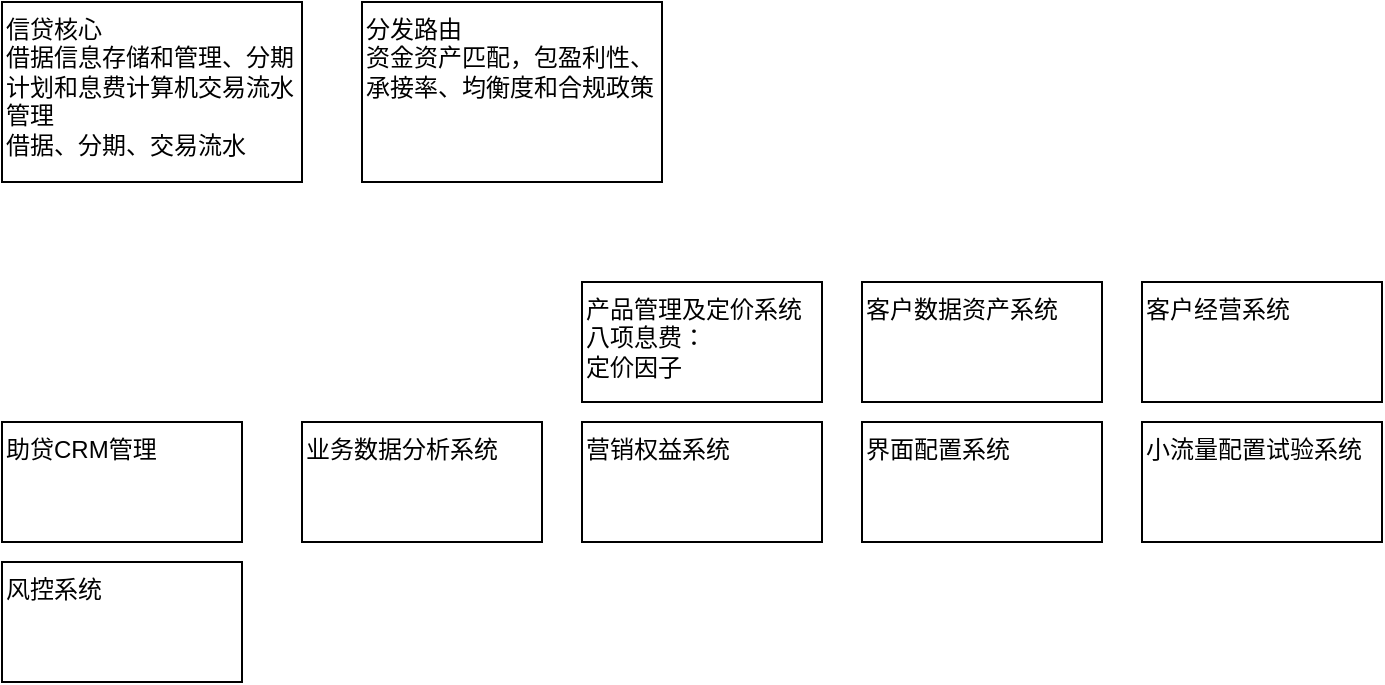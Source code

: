 <mxfile version="21.7.2" type="github">
  <diagram name="Page-1" id="edf60f1a-56cd-e834-aa8a-f176f3a09ee4">
    <mxGraphModel dx="844" dy="733" grid="1" gridSize="10" guides="1" tooltips="1" connect="1" arrows="1" fold="1" page="1" pageScale="1" pageWidth="1100" pageHeight="850" background="none" math="0" shadow="0">
      <root>
        <mxCell id="0" />
        <mxCell id="1" parent="0" />
        <mxCell id="ctV-6dknb3ha7PF7_fPe-1" value="信贷核心&lt;br&gt;借据信息存储和管理、分期计划和息费计算机交易流水管理&lt;br&gt;借据、分期、交易流水" style="rounded=0;whiteSpace=wrap;html=1;verticalAlign=top;align=left;" vertex="1" parent="1">
          <mxGeometry x="90" y="60" width="150" height="90" as="geometry" />
        </mxCell>
        <mxCell id="ctV-6dknb3ha7PF7_fPe-2" value="分发路由&lt;br&gt;资金资产匹配，包盈利性、承接率、均衡度和合规政策" style="rounded=0;whiteSpace=wrap;html=1;verticalAlign=top;align=left;" vertex="1" parent="1">
          <mxGeometry x="270" y="60" width="150" height="90" as="geometry" />
        </mxCell>
        <mxCell id="ctV-6dknb3ha7PF7_fPe-3" value="产品管理及定价系统&lt;br&gt;八项息费：&lt;br&gt;定价因子" style="rounded=0;whiteSpace=wrap;html=1;verticalAlign=top;align=left;" vertex="1" parent="1">
          <mxGeometry x="380" y="200" width="120" height="60" as="geometry" />
        </mxCell>
        <mxCell id="ctV-6dknb3ha7PF7_fPe-4" value="客户经营系统" style="rounded=0;whiteSpace=wrap;html=1;verticalAlign=top;align=left;" vertex="1" parent="1">
          <mxGeometry x="660" y="200" width="120" height="60" as="geometry" />
        </mxCell>
        <mxCell id="ctV-6dknb3ha7PF7_fPe-5" value="客户数据资产系统" style="rounded=0;whiteSpace=wrap;html=1;verticalAlign=top;align=left;" vertex="1" parent="1">
          <mxGeometry x="520" y="200" width="120" height="60" as="geometry" />
        </mxCell>
        <mxCell id="ctV-6dknb3ha7PF7_fPe-6" value="业务数据分析系统" style="rounded=0;whiteSpace=wrap;html=1;verticalAlign=top;align=left;" vertex="1" parent="1">
          <mxGeometry x="240" y="270" width="120" height="60" as="geometry" />
        </mxCell>
        <mxCell id="ctV-6dknb3ha7PF7_fPe-7" value="营销权益系统" style="rounded=0;whiteSpace=wrap;html=1;verticalAlign=top;align=left;" vertex="1" parent="1">
          <mxGeometry x="380" y="270" width="120" height="60" as="geometry" />
        </mxCell>
        <mxCell id="ctV-6dknb3ha7PF7_fPe-8" value="界面配置系统" style="rounded=0;whiteSpace=wrap;html=1;verticalAlign=top;align=left;" vertex="1" parent="1">
          <mxGeometry x="520" y="270" width="120" height="60" as="geometry" />
        </mxCell>
        <mxCell id="ctV-6dknb3ha7PF7_fPe-9" value="小流量配置试验系统" style="rounded=0;whiteSpace=wrap;html=1;verticalAlign=top;align=left;" vertex="1" parent="1">
          <mxGeometry x="660" y="270" width="120" height="60" as="geometry" />
        </mxCell>
        <mxCell id="ctV-6dknb3ha7PF7_fPe-11" value="助贷CRM管理" style="rounded=0;whiteSpace=wrap;html=1;verticalAlign=top;align=left;" vertex="1" parent="1">
          <mxGeometry x="90" y="270" width="120" height="60" as="geometry" />
        </mxCell>
        <mxCell id="ctV-6dknb3ha7PF7_fPe-12" value="风控系统" style="rounded=0;whiteSpace=wrap;html=1;verticalAlign=top;align=left;" vertex="1" parent="1">
          <mxGeometry x="90" y="340" width="120" height="60" as="geometry" />
        </mxCell>
      </root>
    </mxGraphModel>
  </diagram>
</mxfile>
